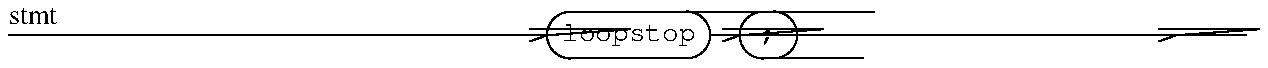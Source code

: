 .\"
.\"     cook - file construction tool
.\"     Copyright (C) 1997, 2007 Peter Miller;
.\"     All rights reserved.
.\"
.\"     This program is free software; you can redistribute it and/or modify
.\"     it under the terms of the GNU General Public License as published by
.\"     the Free Software Foundation; either version 2 of the License, or
.\"     (at your option) any later version.
.\"
.\"     This program is distributed in the hope that it will be useful,
.\"     but WITHOUT ANY WARRANTY; without even the implied warranty of
.\"     MERCHANTABILITY or FITNESS FOR A PARTICULAR PURPOSE.  See the
.\"     GNU General Public License for more details.
.\"
.\"     You should have received a copy of the GNU General Public License
.\"     along with this program; if not, write to the Free Software
.\"     Foundation, Inc., 59 Temple Place, Suite 330, Boston, MA 02111, USA.
.\"
.\" MANIFEST: lib/en/user-guide/lang.loop2.pic
.\"
.PS
line from (0,10.3162) \
        then to (0.796167,10.3162)
"stmt" ljust at (0,10.4002)
line from (0.796167,10.3162) \
        then to (0.944333,10.3162)
line from (0.944333,10.3162) \
        then to (2.69058,10.3162)
arc at (2.80725,10.3162) \
        rad 0.116667 \
        from (2.80725,10.4328) \
        to (2.80725,10.1995)
line from (2.80725,10.1995) \
        then to (3.38875,10.1995)
arc at (3.38875,10.3162) \
        rad 0.116667 \
        from (3.38875,10.1995) \
        to (3.38875,10.4328)
line from (3.38875,10.4328) \
        then to (2.80725,10.4328)
"\f[CW]loopstop\fP" at (3.098,10.3162)
line from (2.60725,10.3439) \
        then to (2.69058,10.3162) \
        then to (2.60725,10.2884)
line from (3.50542,10.3162) \
        then to (3.65358,10.3162)
arc at (3.77025,10.3162) \
        rad 0.116667 \
        from (3.77025,10.4328) \
        to (3.77025,10.1995)
line from (3.77025,10.1995) \
        then to (3.82392,10.1995)
arc at (3.82392,10.3162) \
        rad 0.116667 \
        from (3.82392,10.1995) \
        to (3.82392,10.4328)
line from (3.82392,10.4328) \
        then to (3.77025,10.4328)
"\f[CW];\fP" at (3.79708,10.3162)
line from (3.57025,10.3439) \
        then to (3.65358,10.3162) \
        then to (3.57025,10.2884)
line from (3.94058,10.3162) \
        then to (5.68683,10.3162)
line from (5.68683,10.3162) \
        then to (5.835,10.3162)
line from (5.75167,10.3439) \
        then to (5.835,10.3162) \
        then to (5.75167,10.2884)
.PE
